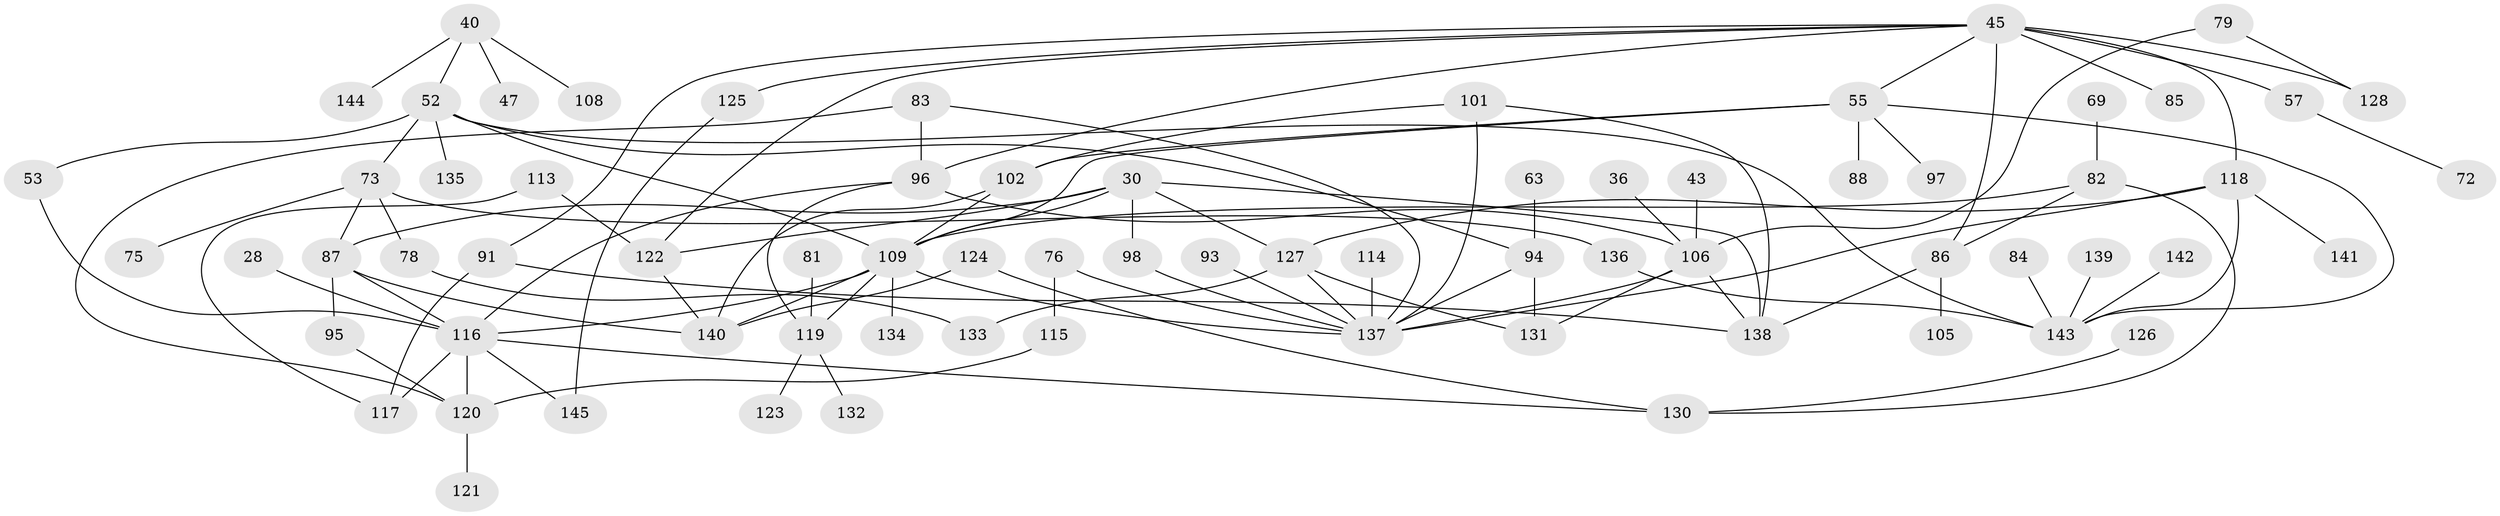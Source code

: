 // original degree distribution, {3: 0.20689655172413793, 5: 0.10344827586206896, 2: 0.31724137931034485, 7: 0.027586206896551724, 10: 0.006896551724137931, 6: 0.020689655172413793, 4: 0.0896551724137931, 1: 0.22758620689655173}
// Generated by graph-tools (version 1.1) at 2025/41/03/09/25 04:41:02]
// undirected, 72 vertices, 109 edges
graph export_dot {
graph [start="1"]
  node [color=gray90,style=filled];
  28;
  30;
  36;
  40;
  43;
  45 [super="+20+21"];
  47;
  52 [super="+32+4"];
  53 [super="+7"];
  55;
  57;
  63;
  69;
  72;
  73 [super="+17"];
  75;
  76;
  78;
  79;
  81;
  82 [super="+60+50"];
  83;
  84;
  85;
  86 [super="+48"];
  87 [super="+70"];
  88;
  91;
  93;
  94 [super="+67+74"];
  95;
  96 [super="+6"];
  97;
  98;
  101 [super="+64"];
  102 [super="+51+99"];
  105;
  106 [super="+89"];
  108;
  109 [super="+5+9+34+39"];
  113;
  114;
  115;
  116 [super="+16+112"];
  117 [super="+104"];
  118 [super="+44"];
  119 [super="+77"];
  120;
  121;
  122 [super="+65"];
  123;
  124;
  125;
  126;
  127 [super="+100"];
  128;
  130 [super="+23"];
  131 [super="+103"];
  132;
  133;
  134;
  135;
  136 [super="+71+111"];
  137 [super="+38+107+129"];
  138 [super="+25"];
  139;
  140 [super="+33"];
  141;
  142;
  143 [super="+37+80+90+110"];
  144;
  145;
  28 -- 116;
  30 -- 122 [weight=2];
  30 -- 98;
  30 -- 127;
  30 -- 138;
  30 -- 109;
  30 -- 87;
  36 -- 106;
  40 -- 47;
  40 -- 108;
  40 -- 144;
  40 -- 52;
  43 -- 106;
  45 -- 125;
  45 -- 128;
  45 -- 96;
  45 -- 122;
  45 -- 85;
  45 -- 91;
  45 -- 57;
  45 -- 118 [weight=2];
  45 -- 55;
  45 -- 86;
  52 -- 135;
  52 -- 109 [weight=2];
  52 -- 53 [weight=2];
  52 -- 73;
  52 -- 143 [weight=2];
  52 -- 94;
  53 -- 116 [weight=2];
  55 -- 88;
  55 -- 97;
  55 -- 109;
  55 -- 102 [weight=2];
  55 -- 143;
  57 -- 72;
  63 -- 94;
  69 -- 82;
  73 -- 78;
  73 -- 75;
  73 -- 87;
  73 -- 136;
  76 -- 115;
  76 -- 137;
  78 -- 133;
  79 -- 128;
  79 -- 106;
  81 -- 119;
  82 -- 109 [weight=2];
  82 -- 130;
  82 -- 86;
  83 -- 96;
  83 -- 120;
  83 -- 137;
  84 -- 143;
  86 -- 105;
  86 -- 138;
  87 -- 116;
  87 -- 140;
  87 -- 95;
  91 -- 138;
  91 -- 117;
  93 -- 137;
  94 -- 137 [weight=2];
  94 -- 131;
  95 -- 120;
  96 -- 116;
  96 -- 106;
  96 -- 119;
  98 -- 137;
  101 -- 138 [weight=2];
  101 -- 137;
  101 -- 102 [weight=2];
  102 -- 109;
  102 -- 140;
  106 -- 138 [weight=2];
  106 -- 137 [weight=2];
  106 -- 131;
  109 -- 134;
  109 -- 116 [weight=2];
  109 -- 137 [weight=3];
  109 -- 140;
  109 -- 119;
  113 -- 117;
  113 -- 122;
  114 -- 137;
  115 -- 120;
  116 -- 145;
  116 -- 130;
  116 -- 120;
  116 -- 117;
  118 -- 141;
  118 -- 143 [weight=2];
  118 -- 137;
  118 -- 127;
  119 -- 123;
  119 -- 132;
  120 -- 121;
  122 -- 140;
  124 -- 140;
  124 -- 130;
  125 -- 145;
  126 -- 130;
  127 -- 137;
  127 -- 131;
  127 -- 133;
  136 -- 143;
  139 -- 143;
  142 -- 143;
}
